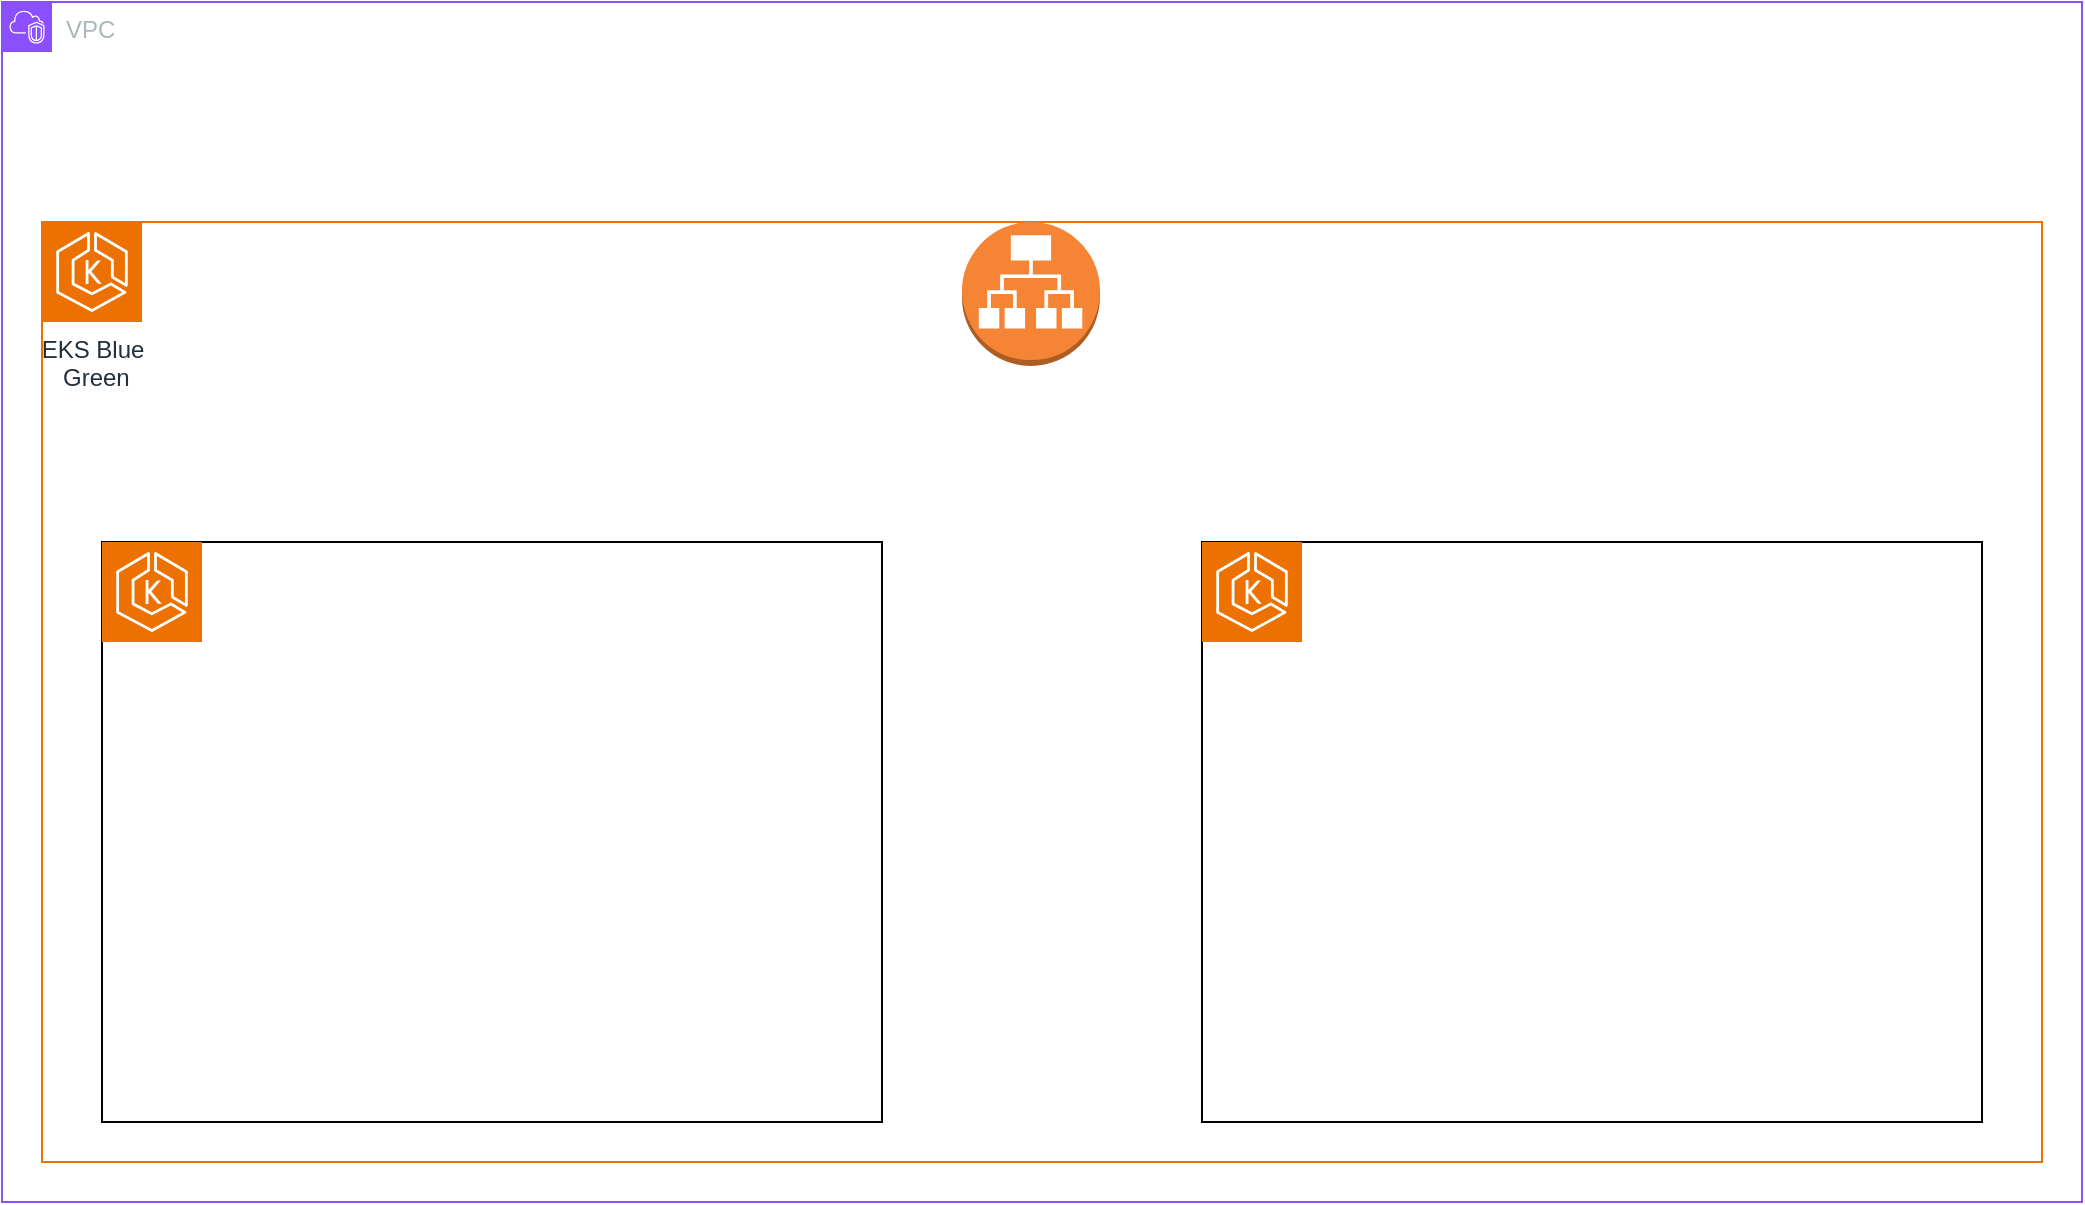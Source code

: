 <mxfile version="27.1.4">
  <diagram name="Trang-1" id="R4oqzyJV968WefpUOXtY">
    <mxGraphModel dx="1301" dy="940" grid="1" gridSize="10" guides="1" tooltips="1" connect="1" arrows="1" fold="1" page="1" pageScale="1" pageWidth="1169" pageHeight="827" math="0" shadow="0">
      <root>
        <mxCell id="0" />
        <mxCell id="1" parent="0" />
        <mxCell id="iCxjgGP9DVRDZ0aQ62JW-5" value="VPC" style="points=[[0,0],[0.25,0],[0.5,0],[0.75,0],[1,0],[1,0.25],[1,0.5],[1,0.75],[1,1],[0.75,1],[0.5,1],[0.25,1],[0,1],[0,0.75],[0,0.5],[0,0.25]];outlineConnect=0;gradientColor=none;html=1;whiteSpace=wrap;fontSize=12;fontStyle=0;container=1;pointerEvents=0;collapsible=0;recursiveResize=0;shape=mxgraph.aws4.group;grIcon=mxgraph.aws4.group_vpc2;strokeColor=#8C4FFF;fillColor=none;verticalAlign=top;align=left;spacingLeft=30;fontColor=#AAB7B8;dashed=0;" vertex="1" parent="1">
          <mxGeometry x="70" y="130" width="1040" height="600" as="geometry" />
        </mxCell>
        <mxCell id="iCxjgGP9DVRDZ0aQ62JW-8" value="" style="rounded=0;whiteSpace=wrap;html=1;fontColor=light-dark(#000000,#FF8000);labelBorderColor=light-dark(#000000,#FF8000);fillStyle=hatch;strokeColor=light-dark(#ED7100,#00FF00);" vertex="1" parent="1">
          <mxGeometry x="90" y="240" width="1000" height="470" as="geometry" />
        </mxCell>
        <mxCell id="iCxjgGP9DVRDZ0aQ62JW-9" value="EKS Blue&lt;div&gt;&amp;nbsp;Green&lt;/div&gt;" style="sketch=0;points=[[0,0,0],[0.25,0,0],[0.5,0,0],[0.75,0,0],[1,0,0],[0,1,0],[0.25,1,0],[0.5,1,0],[0.75,1,0],[1,1,0],[0,0.25,0],[0,0.5,0],[0,0.75,0],[1,0.25,0],[1,0.5,0],[1,0.75,0]];outlineConnect=0;fontColor=#232F3E;fillColor=light-dark(#ED7100,#00FF00);strokeColor=#ffffff;dashed=0;verticalLabelPosition=bottom;verticalAlign=top;align=center;html=1;fontSize=12;fontStyle=0;aspect=fixed;shape=mxgraph.aws4.resourceIcon;resIcon=mxgraph.aws4.eks;" vertex="1" parent="1">
          <mxGeometry x="90" y="240" width="50" height="50" as="geometry" />
        </mxCell>
        <mxCell id="iCxjgGP9DVRDZ0aQ62JW-10" value="" style="rounded=0;whiteSpace=wrap;html=1;fillStyle=hatch;strokeColor=light-dark(#000000,#FF8000);" vertex="1" parent="1">
          <mxGeometry x="120" y="400" width="390" height="290" as="geometry" />
        </mxCell>
        <mxCell id="iCxjgGP9DVRDZ0aQ62JW-11" value="" style="rounded=0;whiteSpace=wrap;html=1;fillStyle=hatch;strokeColor=light-dark(#000000,#FF8000);" vertex="1" parent="1">
          <mxGeometry x="670" y="400" width="390" height="290" as="geometry" />
        </mxCell>
        <mxCell id="iCxjgGP9DVRDZ0aQ62JW-12" value="" style="sketch=0;points=[[0,0,0],[0.25,0,0],[0.5,0,0],[0.75,0,0],[1,0,0],[0,1,0],[0.25,1,0],[0.5,1,0],[0.75,1,0],[1,1,0],[0,0.25,0],[0,0.5,0],[0,0.75,0],[1,0.25,0],[1,0.5,0],[1,0.75,0]];outlineConnect=0;fontColor=#232F3E;fillColor=#ED7100;strokeColor=#ffffff;dashed=0;verticalLabelPosition=bottom;verticalAlign=top;align=center;html=1;fontSize=12;fontStyle=0;aspect=fixed;shape=mxgraph.aws4.resourceIcon;resIcon=mxgraph.aws4.eks;" vertex="1" parent="1">
          <mxGeometry x="120" y="400" width="50" height="50" as="geometry" />
        </mxCell>
        <mxCell id="iCxjgGP9DVRDZ0aQ62JW-13" value="" style="sketch=0;points=[[0,0,0],[0.25,0,0],[0.5,0,0],[0.75,0,0],[1,0,0],[0,1,0],[0.25,1,0],[0.5,1,0],[0.75,1,0],[1,1,0],[0,0.25,0],[0,0.5,0],[0,0.75,0],[1,0.25,0],[1,0.5,0],[1,0.75,0]];outlineConnect=0;fontColor=#232F3E;fillColor=#ED7100;strokeColor=#ffffff;dashed=0;verticalLabelPosition=bottom;verticalAlign=top;align=center;html=1;fontSize=12;fontStyle=0;aspect=fixed;shape=mxgraph.aws4.resourceIcon;resIcon=mxgraph.aws4.eks;" vertex="1" parent="1">
          <mxGeometry x="670" y="400" width="50" height="50" as="geometry" />
        </mxCell>
        <mxCell id="iCxjgGP9DVRDZ0aQ62JW-15" value="" style="outlineConnect=0;dashed=0;verticalLabelPosition=bottom;verticalAlign=top;align=center;html=1;shape=mxgraph.aws3.application_load_balancer;fillColor=#F58534;gradientColor=none;" vertex="1" parent="1">
          <mxGeometry x="550" y="240" width="69" height="72" as="geometry" />
        </mxCell>
      </root>
    </mxGraphModel>
  </diagram>
</mxfile>
